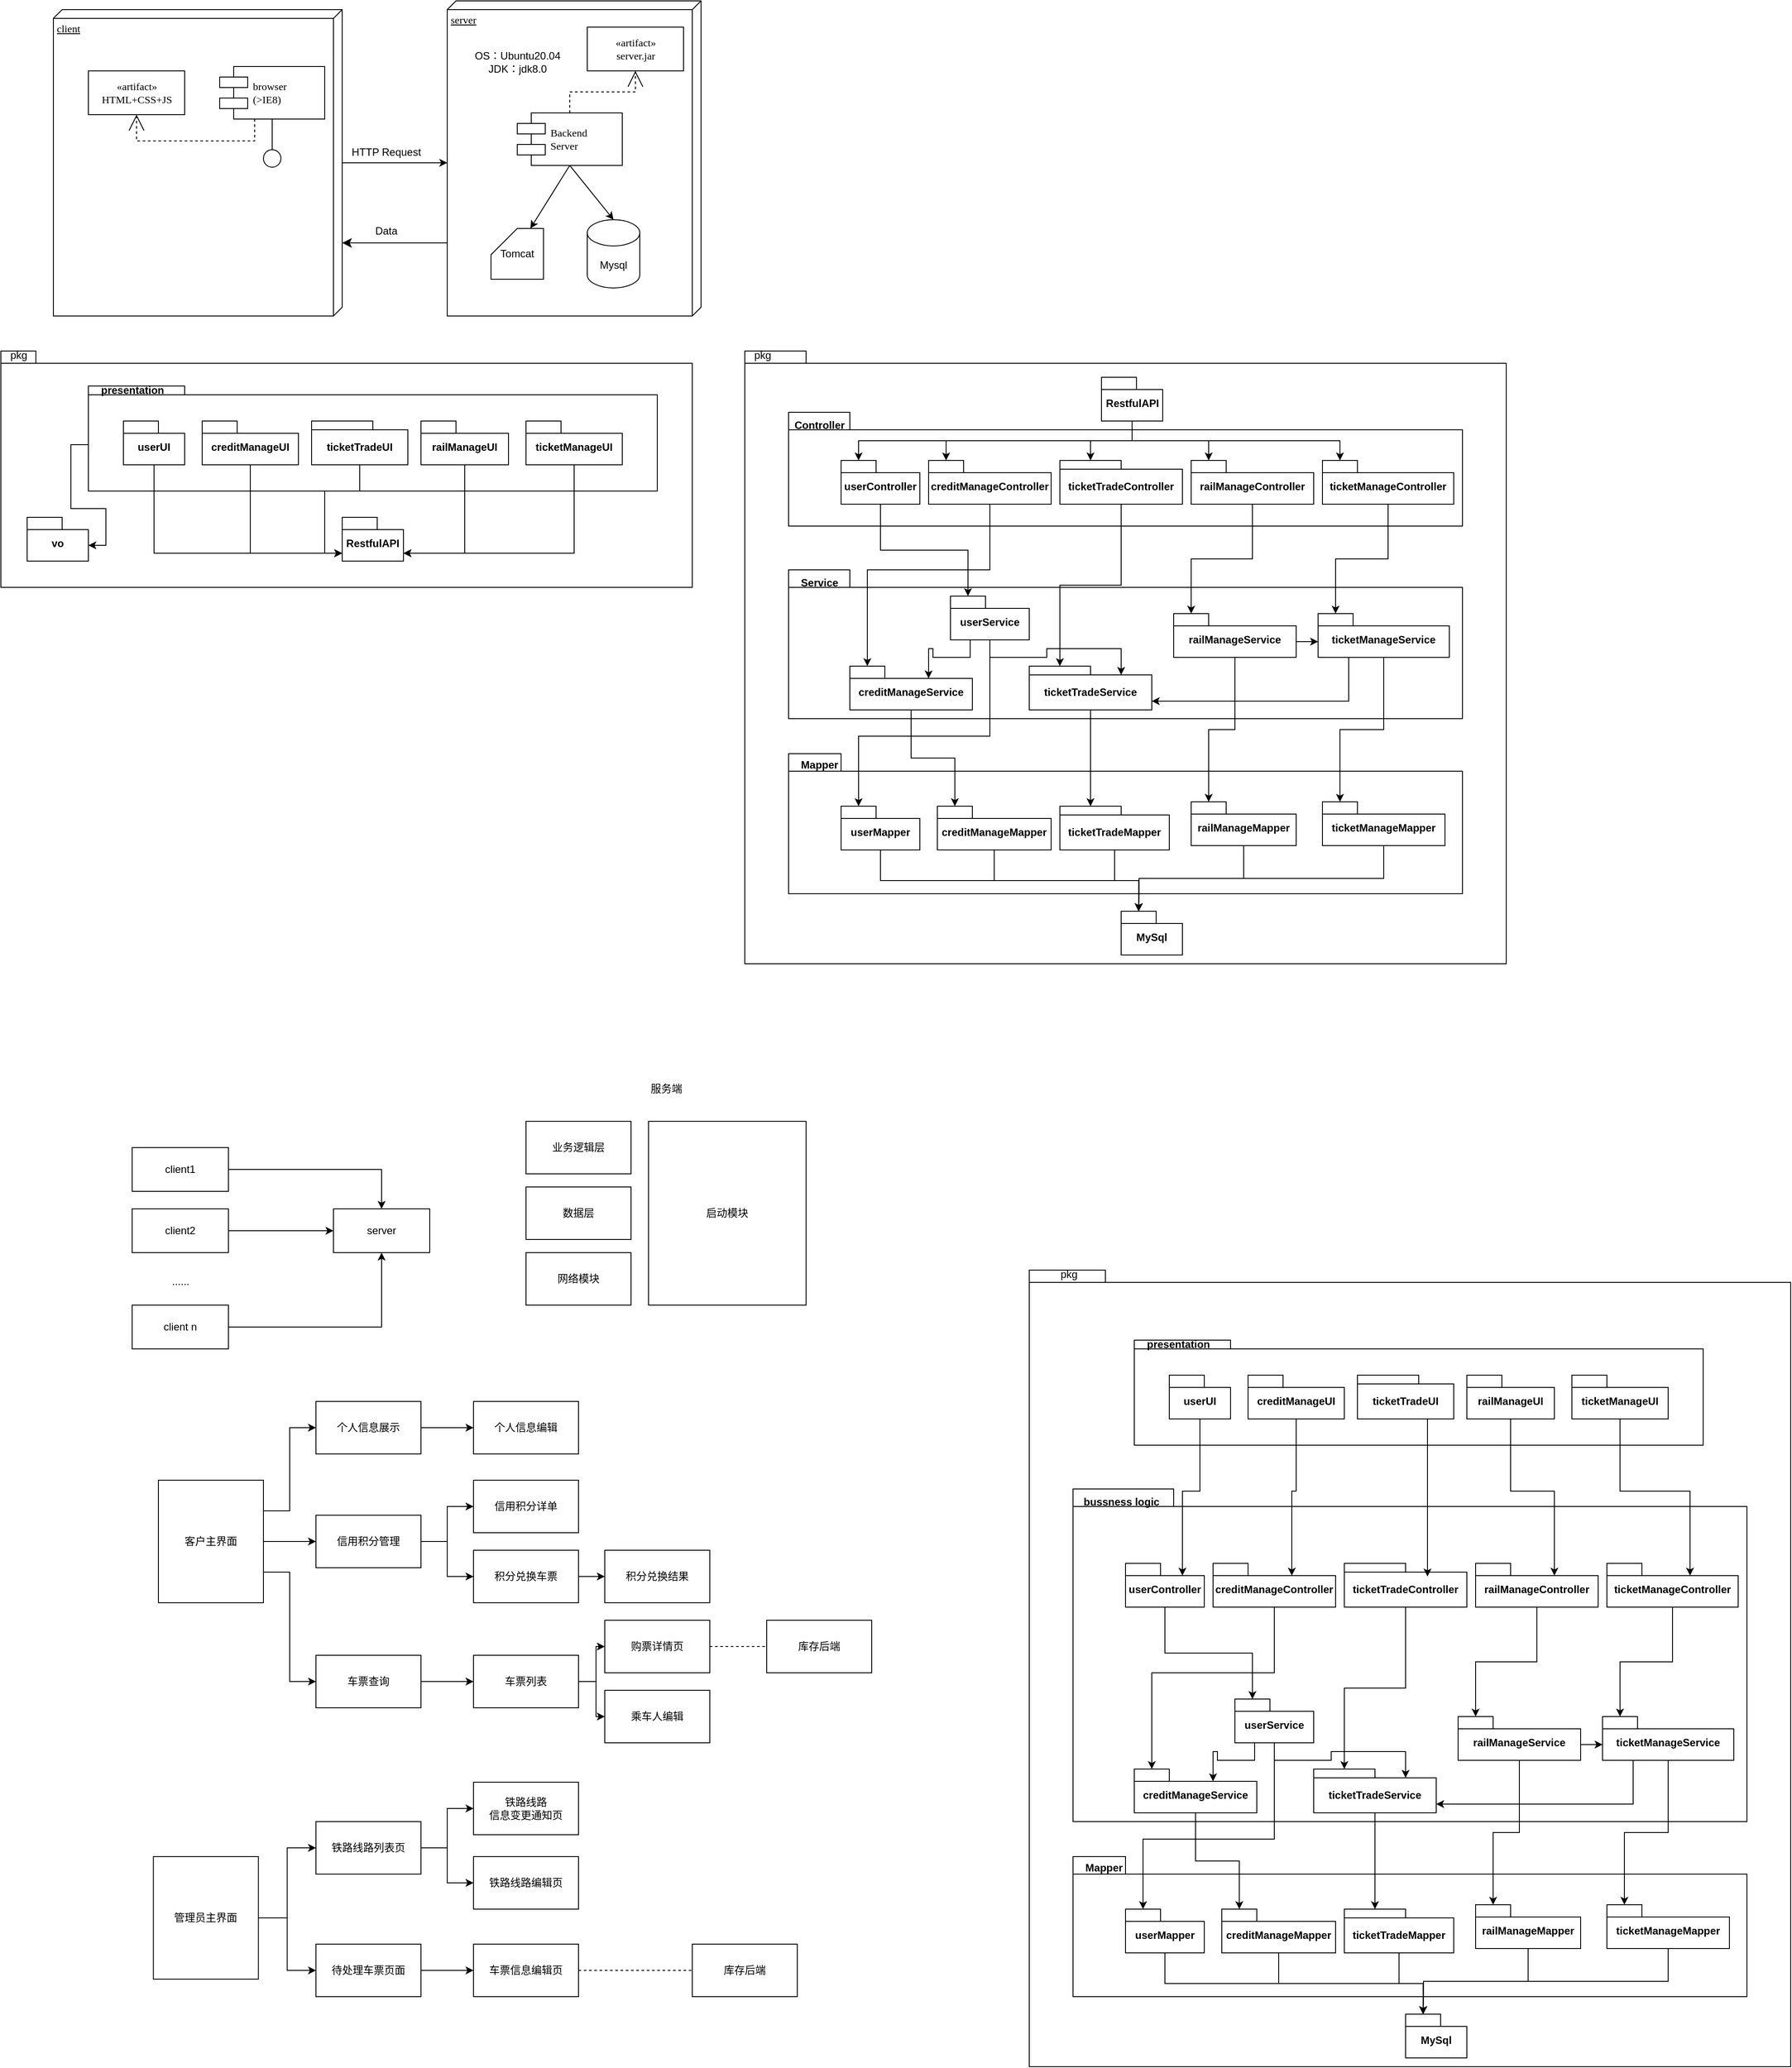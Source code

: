 <mxfile version="21.3.2" type="github">
  <diagram name="Page-1" id="5f0bae14-7c28-e335-631c-24af17079c00">
    <mxGraphModel dx="2027" dy="963" grid="1" gridSize="10" guides="1" tooltips="1" connect="1" arrows="1" fold="1" page="1" pageScale="1" pageWidth="1100" pageHeight="850" background="none" math="0" shadow="0">
      <root>
        <mxCell id="0" />
        <mxCell id="1" parent="0" />
        <mxCell id="GJdoWgc6pRjV2u49hakg-16" value="" style="shape=folder;fontStyle=1;spacingTop=10;tabWidth=40;tabHeight=14;tabPosition=left;html=1;whiteSpace=wrap;" parent="1" vertex="1">
          <mxGeometry x="910" y="460" width="870" height="700" as="geometry" />
        </mxCell>
        <mxCell id="GJdoWgc6pRjV2u49hakg-17" value="pkg" style="text;html=1;align=center;verticalAlign=middle;resizable=0;points=[];autosize=1;strokeColor=none;fillColor=none;" parent="1" vertex="1">
          <mxGeometry x="910" y="450" width="40" height="30" as="geometry" />
        </mxCell>
        <mxCell id="ADbLzRabFqIskUaag4cb-22" style="edgeStyle=orthogonalEdgeStyle;rounded=0;orthogonalLoop=1;jettySize=auto;html=1;entryX=0;entryY=0;entryDx=185;entryDy=290;entryPerimeter=0;" parent="1" source="39150e848f15840c-1" target="39150e848f15840c-2" edge="1">
          <mxGeometry relative="1" as="geometry" />
        </mxCell>
        <mxCell id="39150e848f15840c-1" value="client" style="verticalAlign=top;align=left;spacingTop=8;spacingLeft=2;spacingRight=12;shape=cube;size=10;direction=south;fontStyle=4;html=1;rounded=0;shadow=0;comic=0;labelBackgroundColor=none;strokeWidth=1;fontFamily=Verdana;fontSize=12" parent="1" vertex="1">
          <mxGeometry x="120" y="70" width="330" height="350" as="geometry" />
        </mxCell>
        <mxCell id="39150e848f15840c-2" value="server" style="verticalAlign=top;align=left;spacingTop=8;spacingLeft=2;spacingRight=12;shape=cube;size=10;direction=south;fontStyle=4;html=1;rounded=0;shadow=0;comic=0;labelBackgroundColor=none;strokeWidth=1;fontFamily=Verdana;fontSize=12" parent="1" vertex="1">
          <mxGeometry x="570" y="60" width="290" height="360" as="geometry" />
        </mxCell>
        <mxCell id="39150e848f15840c-4" value="«artifact»&lt;br&gt;HTML+CSS+JS" style="html=1;rounded=0;shadow=0;comic=0;labelBackgroundColor=none;strokeWidth=1;fontFamily=Verdana;fontSize=12;align=center;" parent="1" vertex="1">
          <mxGeometry x="160" y="140" width="110" height="50" as="geometry" />
        </mxCell>
        <mxCell id="39150e848f15840c-5" value="browser&lt;br&gt;(&amp;gt;IE8)" style="shape=component;align=left;spacingLeft=36;rounded=0;shadow=0;comic=0;labelBackgroundColor=none;strokeWidth=1;fontFamily=Verdana;fontSize=12;html=1;" parent="1" vertex="1">
          <mxGeometry x="310" y="135" width="120" height="60" as="geometry" />
        </mxCell>
        <mxCell id="39150e848f15840c-6" value="" style="ellipse;whiteSpace=wrap;html=1;rounded=0;shadow=0;comic=0;labelBackgroundColor=none;strokeWidth=1;fontFamily=Verdana;fontSize=12;align=center;" parent="1" vertex="1">
          <mxGeometry x="360" y="230" width="20" height="20" as="geometry" />
        </mxCell>
        <mxCell id="39150e848f15840c-7" value="Backend &lt;br&gt;Server" style="shape=component;align=left;spacingLeft=36;rounded=0;shadow=0;comic=0;labelBackgroundColor=none;strokeWidth=1;fontFamily=Verdana;fontSize=12;html=1;" parent="1" vertex="1">
          <mxGeometry x="650" y="188" width="120" height="60" as="geometry" />
        </mxCell>
        <mxCell id="39150e848f15840c-8" value="«artifact»&lt;br style=&quot;border-color: var(--border-color);&quot;&gt;server.jar" style="html=1;rounded=0;shadow=0;comic=0;labelBackgroundColor=none;strokeWidth=1;fontFamily=Verdana;fontSize=12;align=center;" parent="1" vertex="1">
          <mxGeometry x="730" y="90" width="110" height="50" as="geometry" />
        </mxCell>
        <mxCell id="39150e848f15840c-14" style="edgeStyle=elbowEdgeStyle;rounded=0;html=1;labelBackgroundColor=none;startArrow=none;startFill=0;startSize=8;endArrow=none;endFill=0;endSize=16;fontFamily=Verdana;fontSize=12;" parent="1" source="39150e848f15840c-6" target="39150e848f15840c-5" edge="1">
          <mxGeometry relative="1" as="geometry" />
        </mxCell>
        <mxCell id="39150e848f15840c-15" style="edgeStyle=orthogonalEdgeStyle;rounded=0;html=1;labelBackgroundColor=none;startArrow=none;startFill=0;startSize=8;endArrow=open;endFill=0;endSize=16;fontFamily=Verdana;fontSize=12;dashed=1;" parent="1" source="39150e848f15840c-5" target="39150e848f15840c-4" edge="1">
          <mxGeometry relative="1" as="geometry">
            <Array as="points">
              <mxPoint x="350" y="220" />
              <mxPoint x="215" y="220" />
            </Array>
          </mxGeometry>
        </mxCell>
        <mxCell id="39150e848f15840c-16" style="edgeStyle=orthogonalEdgeStyle;rounded=0;html=1;dashed=1;labelBackgroundColor=none;startArrow=none;startFill=0;startSize=8;endArrow=open;endFill=0;endSize=16;fontFamily=Verdana;fontSize=12;" parent="1" source="39150e848f15840c-7" target="39150e848f15840c-8" edge="1">
          <mxGeometry relative="1" as="geometry" />
        </mxCell>
        <mxCell id="ADbLzRabFqIskUaag4cb-1" value="" style="shape=folder;fontStyle=1;spacingTop=10;tabWidth=40;tabHeight=14;tabPosition=left;html=1;whiteSpace=wrap;" parent="1" vertex="1">
          <mxGeometry x="60" y="460" width="790" height="270" as="geometry" />
        </mxCell>
        <mxCell id="GJdoWgc6pRjV2u49hakg-14" style="edgeStyle=orthogonalEdgeStyle;rounded=0;orthogonalLoop=1;jettySize=auto;html=1;entryX=0;entryY=0;entryDx=70;entryDy=32;entryPerimeter=0;exitX=0;exitY=0;exitDx=0;exitDy=67;exitPerimeter=0;" parent="1" source="ADbLzRabFqIskUaag4cb-2" target="GJdoWgc6pRjV2u49hakg-7" edge="1">
          <mxGeometry relative="1" as="geometry" />
        </mxCell>
        <mxCell id="ADbLzRabFqIskUaag4cb-2" value="" style="shape=folder;fontStyle=1;spacingTop=10;tabWidth=110;tabHeight=10;tabPosition=left;html=1;whiteSpace=wrap;" parent="1" vertex="1">
          <mxGeometry x="160" y="500" width="650" height="120" as="geometry" />
        </mxCell>
        <mxCell id="ADbLzRabFqIskUaag4cb-3" value="" style="shape=folder;fontStyle=1;spacingTop=10;tabWidth=70;tabHeight=20;tabPosition=left;html=1;whiteSpace=wrap;" parent="1" vertex="1">
          <mxGeometry x="960" y="530" width="770" height="130" as="geometry" />
        </mxCell>
        <mxCell id="ADbLzRabFqIskUaag4cb-4" value="" style="shape=folder;fontStyle=1;spacingTop=10;tabWidth=70;tabHeight=20;tabPosition=left;html=1;whiteSpace=wrap;" parent="1" vertex="1">
          <mxGeometry x="960" y="710" width="770" height="170" as="geometry" />
        </mxCell>
        <mxCell id="ADbLzRabFqIskUaag4cb-5" value="" style="shape=folder;fontStyle=1;spacingTop=10;tabWidth=60;tabHeight=20;tabPosition=left;html=1;whiteSpace=wrap;" parent="1" vertex="1">
          <mxGeometry x="960" y="920" width="770" height="160" as="geometry" />
        </mxCell>
        <mxCell id="ADbLzRabFqIskUaag4cb-6" value="pkg" style="text;html=1;align=center;verticalAlign=middle;resizable=0;points=[];autosize=1;strokeColor=none;fillColor=none;" parent="1" vertex="1">
          <mxGeometry x="60" y="450" width="40" height="30" as="geometry" />
        </mxCell>
        <mxCell id="ADbLzRabFqIskUaag4cb-18" value="" style="edgeStyle=orthogonalEdgeStyle;rounded=0;orthogonalLoop=1;jettySize=auto;html=1;" parent="1" source="ADbLzRabFqIskUaag4cb-12" target="ADbLzRabFqIskUaag4cb-17" edge="1">
          <mxGeometry relative="1" as="geometry" />
        </mxCell>
        <mxCell id="ADbLzRabFqIskUaag4cb-12" value="client1" style="html=1;whiteSpace=wrap;" parent="1" vertex="1">
          <mxGeometry x="210" y="1370" width="110" height="50" as="geometry" />
        </mxCell>
        <mxCell id="ADbLzRabFqIskUaag4cb-19" style="edgeStyle=orthogonalEdgeStyle;rounded=0;orthogonalLoop=1;jettySize=auto;html=1;entryX=0;entryY=0.5;entryDx=0;entryDy=0;" parent="1" source="ADbLzRabFqIskUaag4cb-13" target="ADbLzRabFqIskUaag4cb-17" edge="1">
          <mxGeometry relative="1" as="geometry" />
        </mxCell>
        <mxCell id="ADbLzRabFqIskUaag4cb-13" value="client2" style="html=1;whiteSpace=wrap;" parent="1" vertex="1">
          <mxGeometry x="210" y="1440" width="110" height="50" as="geometry" />
        </mxCell>
        <mxCell id="ADbLzRabFqIskUaag4cb-20" style="edgeStyle=orthogonalEdgeStyle;rounded=0;orthogonalLoop=1;jettySize=auto;html=1;entryX=0.5;entryY=1;entryDx=0;entryDy=0;" parent="1" source="ADbLzRabFqIskUaag4cb-14" target="ADbLzRabFqIskUaag4cb-17" edge="1">
          <mxGeometry relative="1" as="geometry" />
        </mxCell>
        <mxCell id="ADbLzRabFqIskUaag4cb-14" value="client n" style="html=1;whiteSpace=wrap;" parent="1" vertex="1">
          <mxGeometry x="210" y="1550" width="110" height="50" as="geometry" />
        </mxCell>
        <mxCell id="ADbLzRabFqIskUaag4cb-16" value="......" style="text;html=1;align=center;verticalAlign=middle;resizable=0;points=[];autosize=1;strokeColor=none;fillColor=none;" parent="1" vertex="1">
          <mxGeometry x="245" y="1508" width="40" height="30" as="geometry" />
        </mxCell>
        <mxCell id="ADbLzRabFqIskUaag4cb-17" value="server" style="html=1;whiteSpace=wrap;" parent="1" vertex="1">
          <mxGeometry x="440" y="1440" width="110" height="50" as="geometry" />
        </mxCell>
        <mxCell id="ADbLzRabFqIskUaag4cb-21" value="" style="shape=image;verticalLabelPosition=bottom;labelBackgroundColor=default;verticalAlign=top;aspect=fixed;imageAspect=0;image=https://www.google.cn/chrome/static/images/chrome-logo-m100.svg;" parent="1" vertex="1">
          <mxGeometry x="354.25" y="224.25" width="31.5" height="31.5" as="geometry" />
        </mxCell>
        <mxCell id="ADbLzRabFqIskUaag4cb-23" value="HTTP Request" style="text;html=1;align=center;verticalAlign=middle;resizable=0;points=[];autosize=1;strokeColor=none;fillColor=none;" parent="1" vertex="1">
          <mxGeometry x="450" y="218" width="100" height="30" as="geometry" />
        </mxCell>
        <mxCell id="ADbLzRabFqIskUaag4cb-25" value="" style="edgeStyle=segmentEdgeStyle;endArrow=classic;html=1;curved=0;rounded=0;endSize=8;startSize=8;exitX=0.768;exitY=0.999;exitDx=0;exitDy=0;exitPerimeter=0;" parent="1" source="39150e848f15840c-2" target="39150e848f15840c-1" edge="1">
          <mxGeometry width="50" height="50" relative="1" as="geometry">
            <mxPoint x="490" y="360" as="sourcePoint" />
            <mxPoint x="540" y="310" as="targetPoint" />
          </mxGeometry>
        </mxCell>
        <mxCell id="ADbLzRabFqIskUaag4cb-26" value="Data" style="text;html=1;align=center;verticalAlign=middle;resizable=0;points=[];autosize=1;strokeColor=none;fillColor=none;" parent="1" vertex="1">
          <mxGeometry x="475" y="308" width="50" height="30" as="geometry" />
        </mxCell>
        <mxCell id="ADbLzRabFqIskUaag4cb-27" value="Mysql" style="shape=cylinder3;whiteSpace=wrap;html=1;boundedLbl=1;backgroundOutline=1;size=15;" parent="1" vertex="1">
          <mxGeometry x="730" y="310" width="60" height="78" as="geometry" />
        </mxCell>
        <mxCell id="ADbLzRabFqIskUaag4cb-28" value="Tomcat" style="shape=card;whiteSpace=wrap;html=1;" parent="1" vertex="1">
          <mxGeometry x="620" y="320" width="60" height="58" as="geometry" />
        </mxCell>
        <mxCell id="ADbLzRabFqIskUaag4cb-29" value="" style="endArrow=classic;html=1;rounded=0;exitX=0.5;exitY=1;exitDx=0;exitDy=0;entryX=0;entryY=0;entryDx=45;entryDy=0;entryPerimeter=0;" parent="1" source="39150e848f15840c-7" target="ADbLzRabFqIskUaag4cb-28" edge="1">
          <mxGeometry width="50" height="50" relative="1" as="geometry">
            <mxPoint x="600" y="320" as="sourcePoint" />
            <mxPoint x="650" y="270" as="targetPoint" />
          </mxGeometry>
        </mxCell>
        <mxCell id="ADbLzRabFqIskUaag4cb-30" value="" style="endArrow=classic;html=1;rounded=0;entryX=0.5;entryY=0;entryDx=0;entryDy=0;entryPerimeter=0;exitX=0.5;exitY=1;exitDx=0;exitDy=0;" parent="1" source="39150e848f15840c-7" target="ADbLzRabFqIskUaag4cb-27" edge="1">
          <mxGeometry width="50" height="50" relative="1" as="geometry">
            <mxPoint x="770" y="290" as="sourcePoint" />
            <mxPoint x="820" y="240" as="targetPoint" />
          </mxGeometry>
        </mxCell>
        <mxCell id="ADbLzRabFqIskUaag4cb-31" value="OS：Ubuntu20.04&lt;br&gt;JDK：jdk8.0" style="text;html=1;align=center;verticalAlign=middle;resizable=0;points=[];autosize=1;strokeColor=none;fillColor=none;" parent="1" vertex="1">
          <mxGeometry x="590" y="110" width="120" height="40" as="geometry" />
        </mxCell>
        <mxCell id="ADbLzRabFqIskUaag4cb-32" value="业务逻辑层" style="rounded=0;whiteSpace=wrap;html=1;" parent="1" vertex="1">
          <mxGeometry x="660" y="1340" width="120" height="60" as="geometry" />
        </mxCell>
        <mxCell id="ADbLzRabFqIskUaag4cb-33" value="网络模块" style="rounded=0;whiteSpace=wrap;html=1;" parent="1" vertex="1">
          <mxGeometry x="660" y="1490" width="120" height="60" as="geometry" />
        </mxCell>
        <mxCell id="ADbLzRabFqIskUaag4cb-34" value="启动模块" style="rounded=0;whiteSpace=wrap;html=1;" parent="1" vertex="1">
          <mxGeometry x="800" y="1340" width="180" height="210" as="geometry" />
        </mxCell>
        <mxCell id="ADbLzRabFqIskUaag4cb-35" value="服务端" style="text;html=1;align=center;verticalAlign=middle;resizable=0;points=[];autosize=1;strokeColor=none;fillColor=none;" parent="1" vertex="1">
          <mxGeometry x="790" y="1288" width="60" height="30" as="geometry" />
        </mxCell>
        <mxCell id="ADbLzRabFqIskUaag4cb-36" value="数据层" style="rounded=0;whiteSpace=wrap;html=1;" parent="1" vertex="1">
          <mxGeometry x="660" y="1415" width="120" height="60" as="geometry" />
        </mxCell>
        <mxCell id="ADbLzRabFqIskUaag4cb-55" style="edgeStyle=orthogonalEdgeStyle;rounded=0;orthogonalLoop=1;jettySize=auto;html=1;entryX=0;entryY=0.5;entryDx=0;entryDy=0;exitX=1;exitY=0.25;exitDx=0;exitDy=0;" parent="1" source="ADbLzRabFqIskUaag4cb-37" target="ADbLzRabFqIskUaag4cb-38" edge="1">
          <mxGeometry relative="1" as="geometry" />
        </mxCell>
        <mxCell id="ADbLzRabFqIskUaag4cb-59" style="edgeStyle=orthogonalEdgeStyle;rounded=0;orthogonalLoop=1;jettySize=auto;html=1;entryX=0;entryY=0.5;entryDx=0;entryDy=0;" parent="1" source="ADbLzRabFqIskUaag4cb-37" target="ADbLzRabFqIskUaag4cb-39" edge="1">
          <mxGeometry relative="1" as="geometry" />
        </mxCell>
        <mxCell id="ADbLzRabFqIskUaag4cb-63" style="edgeStyle=orthogonalEdgeStyle;rounded=0;orthogonalLoop=1;jettySize=auto;html=1;entryX=0;entryY=0.5;entryDx=0;entryDy=0;exitX=1;exitY=0.75;exitDx=0;exitDy=0;" parent="1" source="ADbLzRabFqIskUaag4cb-37" target="ADbLzRabFqIskUaag4cb-40" edge="1">
          <mxGeometry relative="1" as="geometry" />
        </mxCell>
        <mxCell id="ADbLzRabFqIskUaag4cb-37" value="客户主界面" style="rounded=0;whiteSpace=wrap;html=1;" parent="1" vertex="1">
          <mxGeometry x="240" y="1750" width="120" height="140" as="geometry" />
        </mxCell>
        <mxCell id="ADbLzRabFqIskUaag4cb-56" style="edgeStyle=orthogonalEdgeStyle;rounded=0;orthogonalLoop=1;jettySize=auto;html=1;entryX=0;entryY=0.5;entryDx=0;entryDy=0;" parent="1" source="ADbLzRabFqIskUaag4cb-38" target="ADbLzRabFqIskUaag4cb-41" edge="1">
          <mxGeometry relative="1" as="geometry" />
        </mxCell>
        <mxCell id="ADbLzRabFqIskUaag4cb-38" value="个人信息展示" style="rounded=0;whiteSpace=wrap;html=1;" parent="1" vertex="1">
          <mxGeometry x="420" y="1660" width="120" height="60" as="geometry" />
        </mxCell>
        <mxCell id="ADbLzRabFqIskUaag4cb-60" style="edgeStyle=orthogonalEdgeStyle;rounded=0;orthogonalLoop=1;jettySize=auto;html=1;entryX=0;entryY=0.5;entryDx=0;entryDy=0;" parent="1" source="ADbLzRabFqIskUaag4cb-39" target="ADbLzRabFqIskUaag4cb-42" edge="1">
          <mxGeometry relative="1" as="geometry" />
        </mxCell>
        <mxCell id="ADbLzRabFqIskUaag4cb-61" style="edgeStyle=orthogonalEdgeStyle;rounded=0;orthogonalLoop=1;jettySize=auto;html=1;" parent="1" source="ADbLzRabFqIskUaag4cb-39" target="ADbLzRabFqIskUaag4cb-43" edge="1">
          <mxGeometry relative="1" as="geometry" />
        </mxCell>
        <mxCell id="ADbLzRabFqIskUaag4cb-39" value="信用积分管理" style="rounded=0;whiteSpace=wrap;html=1;" parent="1" vertex="1">
          <mxGeometry x="420" y="1790" width="120" height="60" as="geometry" />
        </mxCell>
        <mxCell id="ADbLzRabFqIskUaag4cb-64" style="edgeStyle=orthogonalEdgeStyle;rounded=0;orthogonalLoop=1;jettySize=auto;html=1;entryX=0;entryY=0.5;entryDx=0;entryDy=0;" parent="1" source="ADbLzRabFqIskUaag4cb-40" target="ADbLzRabFqIskUaag4cb-45" edge="1">
          <mxGeometry relative="1" as="geometry" />
        </mxCell>
        <mxCell id="ADbLzRabFqIskUaag4cb-40" value="车票查询" style="rounded=0;whiteSpace=wrap;html=1;" parent="1" vertex="1">
          <mxGeometry x="420" y="1950" width="120" height="60" as="geometry" />
        </mxCell>
        <mxCell id="ADbLzRabFqIskUaag4cb-41" value="个人信息编辑" style="rounded=0;whiteSpace=wrap;html=1;" parent="1" vertex="1">
          <mxGeometry x="600" y="1660" width="120" height="60" as="geometry" />
        </mxCell>
        <mxCell id="ADbLzRabFqIskUaag4cb-42" value="信用积分详单" style="rounded=0;whiteSpace=wrap;html=1;" parent="1" vertex="1">
          <mxGeometry x="600" y="1750" width="120" height="60" as="geometry" />
        </mxCell>
        <mxCell id="ADbLzRabFqIskUaag4cb-62" style="edgeStyle=orthogonalEdgeStyle;rounded=0;orthogonalLoop=1;jettySize=auto;html=1;" parent="1" source="ADbLzRabFqIskUaag4cb-43" target="ADbLzRabFqIskUaag4cb-44" edge="1">
          <mxGeometry relative="1" as="geometry" />
        </mxCell>
        <mxCell id="ADbLzRabFqIskUaag4cb-43" value="积分兑换车票" style="rounded=0;whiteSpace=wrap;html=1;" parent="1" vertex="1">
          <mxGeometry x="600" y="1830" width="120" height="60" as="geometry" />
        </mxCell>
        <mxCell id="ADbLzRabFqIskUaag4cb-44" value="积分兑换结果" style="rounded=0;whiteSpace=wrap;html=1;" parent="1" vertex="1">
          <mxGeometry x="750" y="1830" width="120" height="60" as="geometry" />
        </mxCell>
        <mxCell id="ADbLzRabFqIskUaag4cb-65" style="edgeStyle=orthogonalEdgeStyle;rounded=0;orthogonalLoop=1;jettySize=auto;html=1;" parent="1" source="ADbLzRabFqIskUaag4cb-45" target="ADbLzRabFqIskUaag4cb-46" edge="1">
          <mxGeometry relative="1" as="geometry" />
        </mxCell>
        <mxCell id="ADbLzRabFqIskUaag4cb-66" style="edgeStyle=orthogonalEdgeStyle;rounded=0;orthogonalLoop=1;jettySize=auto;html=1;" parent="1" source="ADbLzRabFqIskUaag4cb-45" target="ADbLzRabFqIskUaag4cb-47" edge="1">
          <mxGeometry relative="1" as="geometry" />
        </mxCell>
        <mxCell id="ADbLzRabFqIskUaag4cb-45" value="车票列表" style="rounded=0;whiteSpace=wrap;html=1;" parent="1" vertex="1">
          <mxGeometry x="600" y="1950" width="120" height="60" as="geometry" />
        </mxCell>
        <mxCell id="ADbLzRabFqIskUaag4cb-46" value="购票详情页" style="rounded=0;whiteSpace=wrap;html=1;" parent="1" vertex="1">
          <mxGeometry x="750" y="1910" width="120" height="60" as="geometry" />
        </mxCell>
        <mxCell id="ADbLzRabFqIskUaag4cb-47" value="乘车人编辑" style="rounded=0;whiteSpace=wrap;html=1;" parent="1" vertex="1">
          <mxGeometry x="750" y="1990" width="120" height="60" as="geometry" />
        </mxCell>
        <mxCell id="ADbLzRabFqIskUaag4cb-67" style="edgeStyle=orthogonalEdgeStyle;rounded=0;orthogonalLoop=1;jettySize=auto;html=1;entryX=0;entryY=0.5;entryDx=0;entryDy=0;" parent="1" source="ADbLzRabFqIskUaag4cb-49" target="ADbLzRabFqIskUaag4cb-50" edge="1">
          <mxGeometry relative="1" as="geometry" />
        </mxCell>
        <mxCell id="ADbLzRabFqIskUaag4cb-68" style="edgeStyle=orthogonalEdgeStyle;rounded=0;orthogonalLoop=1;jettySize=auto;html=1;" parent="1" source="ADbLzRabFqIskUaag4cb-49" target="ADbLzRabFqIskUaag4cb-53" edge="1">
          <mxGeometry relative="1" as="geometry" />
        </mxCell>
        <mxCell id="ADbLzRabFqIskUaag4cb-49" value="管理员主界面" style="rounded=0;whiteSpace=wrap;html=1;" parent="1" vertex="1">
          <mxGeometry x="234.25" y="2180" width="120" height="140" as="geometry" />
        </mxCell>
        <mxCell id="ADbLzRabFqIskUaag4cb-69" style="edgeStyle=orthogonalEdgeStyle;rounded=0;orthogonalLoop=1;jettySize=auto;html=1;entryX=0;entryY=0.5;entryDx=0;entryDy=0;" parent="1" source="ADbLzRabFqIskUaag4cb-50" target="ADbLzRabFqIskUaag4cb-51" edge="1">
          <mxGeometry relative="1" as="geometry" />
        </mxCell>
        <mxCell id="ADbLzRabFqIskUaag4cb-70" style="edgeStyle=orthogonalEdgeStyle;rounded=0;orthogonalLoop=1;jettySize=auto;html=1;" parent="1" source="ADbLzRabFqIskUaag4cb-50" target="ADbLzRabFqIskUaag4cb-52" edge="1">
          <mxGeometry relative="1" as="geometry" />
        </mxCell>
        <mxCell id="ADbLzRabFqIskUaag4cb-50" value="铁路线路列表页" style="rounded=0;whiteSpace=wrap;html=1;" parent="1" vertex="1">
          <mxGeometry x="420" y="2140" width="120" height="60" as="geometry" />
        </mxCell>
        <mxCell id="ADbLzRabFqIskUaag4cb-51" value="铁路线路&lt;br&gt;信息变更通知页" style="rounded=0;whiteSpace=wrap;html=1;" parent="1" vertex="1">
          <mxGeometry x="600" y="2095" width="120" height="60" as="geometry" />
        </mxCell>
        <mxCell id="ADbLzRabFqIskUaag4cb-52" value="铁路线路编辑页" style="rounded=0;whiteSpace=wrap;html=1;" parent="1" vertex="1">
          <mxGeometry x="600" y="2180" width="120" height="60" as="geometry" />
        </mxCell>
        <mxCell id="ADbLzRabFqIskUaag4cb-71" style="edgeStyle=orthogonalEdgeStyle;rounded=0;orthogonalLoop=1;jettySize=auto;html=1;" parent="1" source="ADbLzRabFqIskUaag4cb-53" target="ADbLzRabFqIskUaag4cb-54" edge="1">
          <mxGeometry relative="1" as="geometry" />
        </mxCell>
        <mxCell id="ADbLzRabFqIskUaag4cb-53" value="待处理车票页面" style="rounded=0;whiteSpace=wrap;html=1;" parent="1" vertex="1">
          <mxGeometry x="420" y="2280" width="120" height="60" as="geometry" />
        </mxCell>
        <mxCell id="ADbLzRabFqIskUaag4cb-54" value="车票信息编辑页" style="rounded=0;whiteSpace=wrap;html=1;" parent="1" vertex="1">
          <mxGeometry x="600" y="2280" width="120" height="60" as="geometry" />
        </mxCell>
        <mxCell id="GJdoWgc6pRjV2u49hakg-9" style="edgeStyle=orthogonalEdgeStyle;rounded=0;orthogonalLoop=1;jettySize=auto;html=1;entryX=0;entryY=0;entryDx=0;entryDy=41;entryPerimeter=0;exitX=0.5;exitY=1;exitDx=0;exitDy=0;exitPerimeter=0;" parent="1" source="GJdoWgc6pRjV2u49hakg-1" target="GJdoWgc6pRjV2u49hakg-8" edge="1">
          <mxGeometry relative="1" as="geometry" />
        </mxCell>
        <mxCell id="GJdoWgc6pRjV2u49hakg-1" value="userUI" style="shape=folder;fontStyle=1;spacingTop=10;tabWidth=40;tabHeight=14;tabPosition=left;html=1;whiteSpace=wrap;" parent="1" vertex="1">
          <mxGeometry x="200" y="540" width="70" height="50" as="geometry" />
        </mxCell>
        <mxCell id="GJdoWgc6pRjV2u49hakg-10" style="edgeStyle=orthogonalEdgeStyle;rounded=0;orthogonalLoop=1;jettySize=auto;html=1;entryX=0;entryY=0;entryDx=0;entryDy=41;entryPerimeter=0;exitX=0.5;exitY=1;exitDx=0;exitDy=0;exitPerimeter=0;" parent="1" source="GJdoWgc6pRjV2u49hakg-2" target="GJdoWgc6pRjV2u49hakg-8" edge="1">
          <mxGeometry relative="1" as="geometry" />
        </mxCell>
        <mxCell id="GJdoWgc6pRjV2u49hakg-2" value="creditManageUI" style="shape=folder;fontStyle=1;spacingTop=10;tabWidth=40;tabHeight=14;tabPosition=left;html=1;whiteSpace=wrap;" parent="1" vertex="1">
          <mxGeometry x="290" y="540" width="110" height="50" as="geometry" />
        </mxCell>
        <mxCell id="GJdoWgc6pRjV2u49hakg-11" style="edgeStyle=orthogonalEdgeStyle;rounded=0;orthogonalLoop=1;jettySize=auto;html=1;entryX=0;entryY=0;entryDx=0;entryDy=41;entryPerimeter=0;" parent="1" source="GJdoWgc6pRjV2u49hakg-3" target="GJdoWgc6pRjV2u49hakg-8" edge="1">
          <mxGeometry relative="1" as="geometry" />
        </mxCell>
        <mxCell id="GJdoWgc6pRjV2u49hakg-3" value="ticketTradeUI" style="shape=folder;fontStyle=1;spacingTop=10;tabWidth=70;tabHeight=10;tabPosition=left;html=1;whiteSpace=wrap;" parent="1" vertex="1">
          <mxGeometry x="415" y="540" width="110" height="50" as="geometry" />
        </mxCell>
        <mxCell id="GJdoWgc6pRjV2u49hakg-12" style="edgeStyle=orthogonalEdgeStyle;rounded=0;orthogonalLoop=1;jettySize=auto;html=1;entryX=0;entryY=0;entryDx=70;entryDy=41;entryPerimeter=0;exitX=0.5;exitY=1;exitDx=0;exitDy=0;exitPerimeter=0;" parent="1" source="GJdoWgc6pRjV2u49hakg-5" target="GJdoWgc6pRjV2u49hakg-8" edge="1">
          <mxGeometry relative="1" as="geometry" />
        </mxCell>
        <mxCell id="GJdoWgc6pRjV2u49hakg-5" value="railManageUI" style="shape=folder;fontStyle=1;spacingTop=10;tabWidth=40;tabHeight=14;tabPosition=left;html=1;whiteSpace=wrap;" parent="1" vertex="1">
          <mxGeometry x="540" y="540" width="100" height="50" as="geometry" />
        </mxCell>
        <mxCell id="GJdoWgc6pRjV2u49hakg-13" style="edgeStyle=orthogonalEdgeStyle;rounded=0;orthogonalLoop=1;jettySize=auto;html=1;entryX=0;entryY=0;entryDx=70;entryDy=41;entryPerimeter=0;exitX=0.5;exitY=1;exitDx=0;exitDy=0;exitPerimeter=0;" parent="1" source="GJdoWgc6pRjV2u49hakg-6" target="GJdoWgc6pRjV2u49hakg-8" edge="1">
          <mxGeometry relative="1" as="geometry" />
        </mxCell>
        <mxCell id="GJdoWgc6pRjV2u49hakg-6" value="ticketManageUI" style="shape=folder;fontStyle=1;spacingTop=10;tabWidth=40;tabHeight=14;tabPosition=left;html=1;whiteSpace=wrap;" parent="1" vertex="1">
          <mxGeometry x="660" y="540" width="110" height="50" as="geometry" />
        </mxCell>
        <mxCell id="GJdoWgc6pRjV2u49hakg-7" value="vo" style="shape=folder;fontStyle=1;spacingTop=10;tabWidth=40;tabHeight=14;tabPosition=left;html=1;whiteSpace=wrap;" parent="1" vertex="1">
          <mxGeometry x="90" y="650" width="70" height="50" as="geometry" />
        </mxCell>
        <mxCell id="GJdoWgc6pRjV2u49hakg-8" value="RestfulAPI" style="shape=folder;fontStyle=1;spacingTop=10;tabWidth=40;tabHeight=14;tabPosition=left;html=1;whiteSpace=wrap;" parent="1" vertex="1">
          <mxGeometry x="450" y="650" width="70" height="50" as="geometry" />
        </mxCell>
        <mxCell id="GJdoWgc6pRjV2u49hakg-15" value="&lt;b&gt;presentation&lt;/b&gt;" style="text;html=1;align=center;verticalAlign=middle;resizable=0;points=[];autosize=1;strokeColor=none;fillColor=none;" parent="1" vertex="1">
          <mxGeometry x="160" y="490" width="100" height="30" as="geometry" />
        </mxCell>
        <mxCell id="GJdoWgc6pRjV2u49hakg-49" style="edgeStyle=orthogonalEdgeStyle;rounded=0;orthogonalLoop=1;jettySize=auto;html=1;exitX=0.5;exitY=1;exitDx=0;exitDy=0;exitPerimeter=0;entryX=0;entryY=0;entryDx=20;entryDy=0;entryPerimeter=0;" parent="1" source="GJdoWgc6pRjV2u49hakg-18" target="GJdoWgc6pRjV2u49hakg-25" edge="1">
          <mxGeometry relative="1" as="geometry" />
        </mxCell>
        <mxCell id="GJdoWgc6pRjV2u49hakg-50" style="edgeStyle=orthogonalEdgeStyle;rounded=0;orthogonalLoop=1;jettySize=auto;html=1;exitX=0.5;exitY=1;exitDx=0;exitDy=0;exitPerimeter=0;entryX=0;entryY=0;entryDx=20;entryDy=0;entryPerimeter=0;" parent="1" source="GJdoWgc6pRjV2u49hakg-18" target="GJdoWgc6pRjV2u49hakg-26" edge="1">
          <mxGeometry relative="1" as="geometry" />
        </mxCell>
        <mxCell id="GJdoWgc6pRjV2u49hakg-51" style="edgeStyle=orthogonalEdgeStyle;rounded=0;orthogonalLoop=1;jettySize=auto;html=1;exitX=0.5;exitY=1;exitDx=0;exitDy=0;exitPerimeter=0;entryX=0;entryY=0;entryDx=35;entryDy=0;entryPerimeter=0;" parent="1" source="GJdoWgc6pRjV2u49hakg-18" target="GJdoWgc6pRjV2u49hakg-27" edge="1">
          <mxGeometry relative="1" as="geometry" />
        </mxCell>
        <mxCell id="GJdoWgc6pRjV2u49hakg-52" style="edgeStyle=orthogonalEdgeStyle;rounded=0;orthogonalLoop=1;jettySize=auto;html=1;exitX=0.5;exitY=1;exitDx=0;exitDy=0;exitPerimeter=0;entryX=0;entryY=0;entryDx=20;entryDy=0;entryPerimeter=0;" parent="1" source="GJdoWgc6pRjV2u49hakg-18" target="GJdoWgc6pRjV2u49hakg-28" edge="1">
          <mxGeometry relative="1" as="geometry" />
        </mxCell>
        <mxCell id="GJdoWgc6pRjV2u49hakg-53" style="edgeStyle=orthogonalEdgeStyle;rounded=0;orthogonalLoop=1;jettySize=auto;html=1;exitX=0.5;exitY=1;exitDx=0;exitDy=0;exitPerimeter=0;entryX=0;entryY=0;entryDx=20;entryDy=0;entryPerimeter=0;" parent="1" source="GJdoWgc6pRjV2u49hakg-18" target="GJdoWgc6pRjV2u49hakg-29" edge="1">
          <mxGeometry relative="1" as="geometry" />
        </mxCell>
        <mxCell id="GJdoWgc6pRjV2u49hakg-18" value="RestfulAPI" style="shape=folder;fontStyle=1;spacingTop=10;tabWidth=40;tabHeight=14;tabPosition=left;html=1;whiteSpace=wrap;" parent="1" vertex="1">
          <mxGeometry x="1317.5" y="490" width="70" height="50" as="geometry" />
        </mxCell>
        <mxCell id="GJdoWgc6pRjV2u49hakg-19" value="MySql" style="shape=folder;fontStyle=1;spacingTop=10;tabWidth=40;tabHeight=14;tabPosition=left;html=1;whiteSpace=wrap;" parent="1" vertex="1">
          <mxGeometry x="1340" y="1100" width="70" height="50" as="geometry" />
        </mxCell>
        <mxCell id="GJdoWgc6pRjV2u49hakg-62" style="edgeStyle=orthogonalEdgeStyle;rounded=0;orthogonalLoop=1;jettySize=auto;html=1;exitX=0.5;exitY=1;exitDx=0;exitDy=0;exitPerimeter=0;entryX=0;entryY=0;entryDx=20;entryDy=0;entryPerimeter=0;" parent="1" source="GJdoWgc6pRjV2u49hakg-20" target="GJdoWgc6pRjV2u49hakg-19" edge="1">
          <mxGeometry relative="1" as="geometry" />
        </mxCell>
        <mxCell id="GJdoWgc6pRjV2u49hakg-20" value="userMapper" style="shape=folder;fontStyle=1;spacingTop=10;tabWidth=40;tabHeight=14;tabPosition=left;html=1;whiteSpace=wrap;" parent="1" vertex="1">
          <mxGeometry x="1020" y="980" width="90" height="50" as="geometry" />
        </mxCell>
        <mxCell id="GJdoWgc6pRjV2u49hakg-63" style="edgeStyle=orthogonalEdgeStyle;rounded=0;orthogonalLoop=1;jettySize=auto;html=1;exitX=0.5;exitY=1;exitDx=0;exitDy=0;exitPerimeter=0;entryX=0;entryY=0;entryDx=20;entryDy=0;entryPerimeter=0;" parent="1" source="GJdoWgc6pRjV2u49hakg-21" target="GJdoWgc6pRjV2u49hakg-19" edge="1">
          <mxGeometry relative="1" as="geometry" />
        </mxCell>
        <mxCell id="GJdoWgc6pRjV2u49hakg-21" value="creditManageMapper" style="shape=folder;fontStyle=1;spacingTop=10;tabWidth=40;tabHeight=14;tabPosition=left;html=1;whiteSpace=wrap;" parent="1" vertex="1">
          <mxGeometry x="1130" y="980" width="130" height="50" as="geometry" />
        </mxCell>
        <mxCell id="GJdoWgc6pRjV2u49hakg-64" style="edgeStyle=orthogonalEdgeStyle;rounded=0;orthogonalLoop=1;jettySize=auto;html=1;exitX=0.5;exitY=1;exitDx=0;exitDy=0;exitPerimeter=0;" parent="1" source="GJdoWgc6pRjV2u49hakg-22" edge="1">
          <mxGeometry relative="1" as="geometry">
            <mxPoint x="1360" y="1100" as="targetPoint" />
          </mxGeometry>
        </mxCell>
        <mxCell id="GJdoWgc6pRjV2u49hakg-22" value="ticketTradeMapper" style="shape=folder;fontStyle=1;spacingTop=10;tabWidth=70;tabHeight=10;tabPosition=left;html=1;whiteSpace=wrap;" parent="1" vertex="1">
          <mxGeometry x="1270" y="980" width="125" height="50" as="geometry" />
        </mxCell>
        <mxCell id="GJdoWgc6pRjV2u49hakg-65" style="edgeStyle=orthogonalEdgeStyle;rounded=0;orthogonalLoop=1;jettySize=auto;html=1;exitX=0.5;exitY=1;exitDx=0;exitDy=0;exitPerimeter=0;" parent="1" source="GJdoWgc6pRjV2u49hakg-23" edge="1">
          <mxGeometry relative="1" as="geometry">
            <mxPoint x="1360" y="1100" as="targetPoint" />
          </mxGeometry>
        </mxCell>
        <mxCell id="GJdoWgc6pRjV2u49hakg-23" value="railManageMapper" style="shape=folder;fontStyle=1;spacingTop=10;tabWidth=40;tabHeight=14;tabPosition=left;html=1;whiteSpace=wrap;" parent="1" vertex="1">
          <mxGeometry x="1420" y="975" width="120" height="50" as="geometry" />
        </mxCell>
        <mxCell id="GJdoWgc6pRjV2u49hakg-66" style="edgeStyle=orthogonalEdgeStyle;rounded=0;orthogonalLoop=1;jettySize=auto;html=1;exitX=0.5;exitY=1;exitDx=0;exitDy=0;exitPerimeter=0;" parent="1" source="GJdoWgc6pRjV2u49hakg-24" edge="1">
          <mxGeometry relative="1" as="geometry">
            <mxPoint x="1360" y="1100" as="targetPoint" />
          </mxGeometry>
        </mxCell>
        <mxCell id="GJdoWgc6pRjV2u49hakg-24" value="ticketManageMapper" style="shape=folder;fontStyle=1;spacingTop=10;tabWidth=40;tabHeight=14;tabPosition=left;html=1;whiteSpace=wrap;" parent="1" vertex="1">
          <mxGeometry x="1570" y="975" width="140" height="50" as="geometry" />
        </mxCell>
        <mxCell id="GJdoWgc6pRjV2u49hakg-44" style="edgeStyle=orthogonalEdgeStyle;rounded=0;orthogonalLoop=1;jettySize=auto;html=1;exitX=0.5;exitY=1;exitDx=0;exitDy=0;exitPerimeter=0;entryX=0;entryY=0;entryDx=20;entryDy=0;entryPerimeter=0;" parent="1" source="GJdoWgc6pRjV2u49hakg-25" target="GJdoWgc6pRjV2u49hakg-30" edge="1">
          <mxGeometry relative="1" as="geometry" />
        </mxCell>
        <mxCell id="GJdoWgc6pRjV2u49hakg-25" value="userController" style="shape=folder;fontStyle=1;spacingTop=10;tabWidth=40;tabHeight=14;tabPosition=left;html=1;whiteSpace=wrap;" parent="1" vertex="1">
          <mxGeometry x="1020" y="585" width="90" height="50" as="geometry" />
        </mxCell>
        <mxCell id="GJdoWgc6pRjV2u49hakg-45" style="edgeStyle=orthogonalEdgeStyle;rounded=0;orthogonalLoop=1;jettySize=auto;html=1;exitX=0.5;exitY=1;exitDx=0;exitDy=0;exitPerimeter=0;entryX=0;entryY=0;entryDx=20;entryDy=0;entryPerimeter=0;" parent="1" source="GJdoWgc6pRjV2u49hakg-26" target="GJdoWgc6pRjV2u49hakg-31" edge="1">
          <mxGeometry relative="1" as="geometry">
            <Array as="points">
              <mxPoint x="1190" y="710" />
              <mxPoint x="1050" y="710" />
            </Array>
          </mxGeometry>
        </mxCell>
        <mxCell id="GJdoWgc6pRjV2u49hakg-26" value="creditManageController" style="shape=folder;fontStyle=1;spacingTop=10;tabWidth=40;tabHeight=14;tabPosition=left;html=1;whiteSpace=wrap;" parent="1" vertex="1">
          <mxGeometry x="1120" y="585" width="140" height="50" as="geometry" />
        </mxCell>
        <mxCell id="GJdoWgc6pRjV2u49hakg-46" style="edgeStyle=orthogonalEdgeStyle;rounded=0;orthogonalLoop=1;jettySize=auto;html=1;entryX=0;entryY=0;entryDx=35;entryDy=0;entryPerimeter=0;" parent="1" source="GJdoWgc6pRjV2u49hakg-27" target="GJdoWgc6pRjV2u49hakg-32" edge="1">
          <mxGeometry relative="1" as="geometry" />
        </mxCell>
        <mxCell id="GJdoWgc6pRjV2u49hakg-27" value="ticketTradeController" style="shape=folder;fontStyle=1;spacingTop=10;tabWidth=70;tabHeight=10;tabPosition=left;html=1;whiteSpace=wrap;" parent="1" vertex="1">
          <mxGeometry x="1270" y="585" width="140" height="50" as="geometry" />
        </mxCell>
        <mxCell id="GJdoWgc6pRjV2u49hakg-47" style="edgeStyle=orthogonalEdgeStyle;rounded=0;orthogonalLoop=1;jettySize=auto;html=1;entryX=0;entryY=0;entryDx=20;entryDy=0;entryPerimeter=0;" parent="1" source="GJdoWgc6pRjV2u49hakg-28" target="GJdoWgc6pRjV2u49hakg-33" edge="1">
          <mxGeometry relative="1" as="geometry" />
        </mxCell>
        <mxCell id="GJdoWgc6pRjV2u49hakg-28" value="railManageController" style="shape=folder;fontStyle=1;spacingTop=10;tabWidth=40;tabHeight=14;tabPosition=left;html=1;whiteSpace=wrap;" parent="1" vertex="1">
          <mxGeometry x="1420" y="585" width="140" height="50" as="geometry" />
        </mxCell>
        <mxCell id="GJdoWgc6pRjV2u49hakg-48" style="edgeStyle=orthogonalEdgeStyle;rounded=0;orthogonalLoop=1;jettySize=auto;html=1;entryX=0;entryY=0;entryDx=20;entryDy=0;entryPerimeter=0;" parent="1" source="GJdoWgc6pRjV2u49hakg-29" target="GJdoWgc6pRjV2u49hakg-34" edge="1">
          <mxGeometry relative="1" as="geometry" />
        </mxCell>
        <mxCell id="GJdoWgc6pRjV2u49hakg-29" value="ticketManageController" style="shape=folder;fontStyle=1;spacingTop=10;tabWidth=40;tabHeight=14;tabPosition=left;html=1;whiteSpace=wrap;" parent="1" vertex="1">
          <mxGeometry x="1570" y="585" width="150" height="50" as="geometry" />
        </mxCell>
        <mxCell id="GJdoWgc6pRjV2u49hakg-39" style="edgeStyle=orthogonalEdgeStyle;rounded=0;orthogonalLoop=1;jettySize=auto;html=1;exitX=0.5;exitY=1;exitDx=0;exitDy=0;exitPerimeter=0;entryX=0;entryY=0;entryDx=105;entryDy=10;entryPerimeter=0;" parent="1" source="GJdoWgc6pRjV2u49hakg-30" target="GJdoWgc6pRjV2u49hakg-32" edge="1">
          <mxGeometry relative="1" as="geometry" />
        </mxCell>
        <mxCell id="GJdoWgc6pRjV2u49hakg-43" style="edgeStyle=orthogonalEdgeStyle;rounded=0;orthogonalLoop=1;jettySize=auto;html=1;exitX=0.25;exitY=1;exitDx=0;exitDy=0;exitPerimeter=0;entryX=0;entryY=0;entryDx=90;entryDy=14;entryPerimeter=0;" parent="1" source="GJdoWgc6pRjV2u49hakg-30" target="GJdoWgc6pRjV2u49hakg-31" edge="1">
          <mxGeometry relative="1" as="geometry" />
        </mxCell>
        <mxCell id="GJdoWgc6pRjV2u49hakg-54" style="edgeStyle=orthogonalEdgeStyle;rounded=0;orthogonalLoop=1;jettySize=auto;html=1;exitX=0.5;exitY=1;exitDx=0;exitDy=0;exitPerimeter=0;entryX=0;entryY=0;entryDx=20;entryDy=0;entryPerimeter=0;" parent="1" source="GJdoWgc6pRjV2u49hakg-30" target="GJdoWgc6pRjV2u49hakg-20" edge="1">
          <mxGeometry relative="1" as="geometry">
            <Array as="points">
              <mxPoint x="1190" y="900" />
              <mxPoint x="1040" y="900" />
            </Array>
          </mxGeometry>
        </mxCell>
        <mxCell id="GJdoWgc6pRjV2u49hakg-30" value="userService" style="shape=folder;fontStyle=1;spacingTop=10;tabWidth=40;tabHeight=14;tabPosition=left;html=1;whiteSpace=wrap;" parent="1" vertex="1">
          <mxGeometry x="1145" y="740" width="90" height="50" as="geometry" />
        </mxCell>
        <mxCell id="GJdoWgc6pRjV2u49hakg-55" style="edgeStyle=orthogonalEdgeStyle;rounded=0;orthogonalLoop=1;jettySize=auto;html=1;exitX=0.5;exitY=1;exitDx=0;exitDy=0;exitPerimeter=0;entryX=0;entryY=0;entryDx=20;entryDy=0;entryPerimeter=0;" parent="1" source="GJdoWgc6pRjV2u49hakg-31" target="GJdoWgc6pRjV2u49hakg-21" edge="1">
          <mxGeometry relative="1" as="geometry" />
        </mxCell>
        <mxCell id="GJdoWgc6pRjV2u49hakg-31" value="creditManageService" style="shape=folder;fontStyle=1;spacingTop=10;tabWidth=40;tabHeight=14;tabPosition=left;html=1;whiteSpace=wrap;" parent="1" vertex="1">
          <mxGeometry x="1030" y="820" width="140" height="50" as="geometry" />
        </mxCell>
        <mxCell id="GJdoWgc6pRjV2u49hakg-56" style="edgeStyle=orthogonalEdgeStyle;rounded=0;orthogonalLoop=1;jettySize=auto;html=1;exitX=0.5;exitY=1;exitDx=0;exitDy=0;exitPerimeter=0;entryX=0;entryY=0;entryDx=35;entryDy=0;entryPerimeter=0;" parent="1" source="GJdoWgc6pRjV2u49hakg-32" target="GJdoWgc6pRjV2u49hakg-22" edge="1">
          <mxGeometry relative="1" as="geometry" />
        </mxCell>
        <mxCell id="GJdoWgc6pRjV2u49hakg-32" value="ticketTradeService" style="shape=folder;fontStyle=1;spacingTop=10;tabWidth=70;tabHeight=10;tabPosition=left;html=1;whiteSpace=wrap;" parent="1" vertex="1">
          <mxGeometry x="1235" y="820" width="140" height="50" as="geometry" />
        </mxCell>
        <mxCell id="GJdoWgc6pRjV2u49hakg-41" style="edgeStyle=orthogonalEdgeStyle;rounded=0;orthogonalLoop=1;jettySize=auto;html=1;exitX=0;exitY=0;exitDx=140;exitDy=32;exitPerimeter=0;entryX=0;entryY=0;entryDx=0;entryDy=32;entryPerimeter=0;" parent="1" source="GJdoWgc6pRjV2u49hakg-33" target="GJdoWgc6pRjV2u49hakg-34" edge="1">
          <mxGeometry relative="1" as="geometry" />
        </mxCell>
        <mxCell id="GJdoWgc6pRjV2u49hakg-57" style="edgeStyle=orthogonalEdgeStyle;rounded=0;orthogonalLoop=1;jettySize=auto;html=1;exitX=0.5;exitY=1;exitDx=0;exitDy=0;exitPerimeter=0;entryX=0;entryY=0;entryDx=20;entryDy=0;entryPerimeter=0;" parent="1" source="GJdoWgc6pRjV2u49hakg-33" target="GJdoWgc6pRjV2u49hakg-23" edge="1">
          <mxGeometry relative="1" as="geometry" />
        </mxCell>
        <mxCell id="GJdoWgc6pRjV2u49hakg-33" value="railManageService" style="shape=folder;fontStyle=1;spacingTop=10;tabWidth=40;tabHeight=14;tabPosition=left;html=1;whiteSpace=wrap;" parent="1" vertex="1">
          <mxGeometry x="1400" y="760" width="140" height="50" as="geometry" />
        </mxCell>
        <mxCell id="GJdoWgc6pRjV2u49hakg-42" style="edgeStyle=orthogonalEdgeStyle;rounded=0;orthogonalLoop=1;jettySize=auto;html=1;exitX=0.5;exitY=1;exitDx=0;exitDy=0;exitPerimeter=0;entryX=0;entryY=0;entryDx=140;entryDy=40;entryPerimeter=0;" parent="1" source="GJdoWgc6pRjV2u49hakg-34" target="GJdoWgc6pRjV2u49hakg-32" edge="1">
          <mxGeometry relative="1" as="geometry">
            <Array as="points">
              <mxPoint x="1600" y="810" />
              <mxPoint x="1600" y="860" />
            </Array>
          </mxGeometry>
        </mxCell>
        <mxCell id="GJdoWgc6pRjV2u49hakg-58" style="edgeStyle=orthogonalEdgeStyle;rounded=0;orthogonalLoop=1;jettySize=auto;html=1;exitX=0.5;exitY=1;exitDx=0;exitDy=0;exitPerimeter=0;entryX=0;entryY=0;entryDx=20;entryDy=0;entryPerimeter=0;" parent="1" source="GJdoWgc6pRjV2u49hakg-34" target="GJdoWgc6pRjV2u49hakg-24" edge="1">
          <mxGeometry relative="1" as="geometry" />
        </mxCell>
        <mxCell id="GJdoWgc6pRjV2u49hakg-34" value="ticketManageService" style="shape=folder;fontStyle=1;spacingTop=10;tabWidth=40;tabHeight=14;tabPosition=left;html=1;whiteSpace=wrap;" parent="1" vertex="1">
          <mxGeometry x="1565" y="760" width="150" height="50" as="geometry" />
        </mxCell>
        <mxCell id="GJdoWgc6pRjV2u49hakg-59" value="&lt;b&gt;Mapper&lt;/b&gt;" style="text;html=1;align=center;verticalAlign=middle;resizable=0;points=[];autosize=1;strokeColor=none;fillColor=none;" parent="1" vertex="1">
          <mxGeometry x="960" y="918" width="70" height="30" as="geometry" />
        </mxCell>
        <mxCell id="GJdoWgc6pRjV2u49hakg-60" value="&lt;b&gt;Service&lt;/b&gt;" style="text;html=1;align=center;verticalAlign=middle;resizable=0;points=[];autosize=1;strokeColor=none;fillColor=none;" parent="1" vertex="1">
          <mxGeometry x="960" y="710" width="70" height="30" as="geometry" />
        </mxCell>
        <mxCell id="GJdoWgc6pRjV2u49hakg-61" value="&lt;b&gt;Controller&lt;/b&gt;" style="text;html=1;align=center;verticalAlign=middle;resizable=0;points=[];autosize=1;strokeColor=none;fillColor=none;" parent="1" vertex="1">
          <mxGeometry x="955" y="530" width="80" height="30" as="geometry" />
        </mxCell>
        <mxCell id="08wwH82MACMkqAknGH75-2" value="库存后端" style="rounded=0;whiteSpace=wrap;html=1;" vertex="1" parent="1">
          <mxGeometry x="935" y="1910" width="120" height="60" as="geometry" />
        </mxCell>
        <mxCell id="08wwH82MACMkqAknGH75-3" value="" style="endArrow=none;dashed=1;html=1;rounded=0;entryX=0;entryY=0.5;entryDx=0;entryDy=0;exitX=1;exitY=0.5;exitDx=0;exitDy=0;" edge="1" parent="1" source="ADbLzRabFqIskUaag4cb-46" target="08wwH82MACMkqAknGH75-2">
          <mxGeometry width="50" height="50" relative="1" as="geometry">
            <mxPoint x="870" y="1940" as="sourcePoint" />
            <mxPoint x="930" y="1940" as="targetPoint" />
          </mxGeometry>
        </mxCell>
        <mxCell id="08wwH82MACMkqAknGH75-4" value="库存后端" style="rounded=0;whiteSpace=wrap;html=1;" vertex="1" parent="1">
          <mxGeometry x="850" y="2280" width="120" height="60" as="geometry" />
        </mxCell>
        <mxCell id="08wwH82MACMkqAknGH75-6" value="" style="endArrow=none;dashed=1;html=1;rounded=0;entryX=0;entryY=0.5;entryDx=0;entryDy=0;exitX=1;exitY=0.5;exitDx=0;exitDy=0;" edge="1" parent="1" source="ADbLzRabFqIskUaag4cb-54" target="08wwH82MACMkqAknGH75-4">
          <mxGeometry width="50" height="50" relative="1" as="geometry">
            <mxPoint x="880" y="1950" as="sourcePoint" />
            <mxPoint x="945" y="1950" as="targetPoint" />
          </mxGeometry>
        </mxCell>
        <mxCell id="08wwH82MACMkqAknGH75-7" value="" style="shape=folder;fontStyle=1;spacingTop=10;tabWidth=40;tabHeight=14;tabPosition=left;html=1;whiteSpace=wrap;" vertex="1" parent="1">
          <mxGeometry x="1235" y="1510" width="870" height="910" as="geometry" />
        </mxCell>
        <mxCell id="08wwH82MACMkqAknGH75-8" value="pkg" style="text;html=1;align=center;verticalAlign=middle;resizable=0;points=[];autosize=1;strokeColor=none;fillColor=none;" vertex="1" parent="1">
          <mxGeometry x="1260" y="1500" width="40" height="30" as="geometry" />
        </mxCell>
        <mxCell id="08wwH82MACMkqAknGH75-10" value="" style="shape=folder;fontStyle=1;spacingTop=10;tabWidth=115;tabHeight=20;tabPosition=left;html=1;whiteSpace=wrap;" vertex="1" parent="1">
          <mxGeometry x="1285" y="1760" width="770" height="380" as="geometry" />
        </mxCell>
        <mxCell id="08wwH82MACMkqAknGH75-11" value="" style="shape=folder;fontStyle=1;spacingTop=10;tabWidth=60;tabHeight=20;tabPosition=left;html=1;whiteSpace=wrap;" vertex="1" parent="1">
          <mxGeometry x="1285" y="2180" width="770" height="160" as="geometry" />
        </mxCell>
        <mxCell id="08wwH82MACMkqAknGH75-18" value="MySql" style="shape=folder;fontStyle=1;spacingTop=10;tabWidth=40;tabHeight=14;tabPosition=left;html=1;whiteSpace=wrap;" vertex="1" parent="1">
          <mxGeometry x="1665" y="2360" width="70" height="50" as="geometry" />
        </mxCell>
        <mxCell id="08wwH82MACMkqAknGH75-19" style="edgeStyle=orthogonalEdgeStyle;rounded=0;orthogonalLoop=1;jettySize=auto;html=1;exitX=0.5;exitY=1;exitDx=0;exitDy=0;exitPerimeter=0;entryX=0;entryY=0;entryDx=20;entryDy=0;entryPerimeter=0;" edge="1" parent="1" source="08wwH82MACMkqAknGH75-20" target="08wwH82MACMkqAknGH75-18">
          <mxGeometry relative="1" as="geometry" />
        </mxCell>
        <mxCell id="08wwH82MACMkqAknGH75-20" value="userMapper" style="shape=folder;fontStyle=1;spacingTop=10;tabWidth=40;tabHeight=14;tabPosition=left;html=1;whiteSpace=wrap;" vertex="1" parent="1">
          <mxGeometry x="1345" y="2240" width="90" height="50" as="geometry" />
        </mxCell>
        <mxCell id="08wwH82MACMkqAknGH75-21" style="edgeStyle=orthogonalEdgeStyle;rounded=0;orthogonalLoop=1;jettySize=auto;html=1;exitX=0.5;exitY=1;exitDx=0;exitDy=0;exitPerimeter=0;entryX=0;entryY=0;entryDx=20;entryDy=0;entryPerimeter=0;" edge="1" parent="1" source="08wwH82MACMkqAknGH75-22" target="08wwH82MACMkqAknGH75-18">
          <mxGeometry relative="1" as="geometry" />
        </mxCell>
        <mxCell id="08wwH82MACMkqAknGH75-22" value="creditManageMapper" style="shape=folder;fontStyle=1;spacingTop=10;tabWidth=40;tabHeight=14;tabPosition=left;html=1;whiteSpace=wrap;" vertex="1" parent="1">
          <mxGeometry x="1455" y="2240" width="130" height="50" as="geometry" />
        </mxCell>
        <mxCell id="08wwH82MACMkqAknGH75-23" style="edgeStyle=orthogonalEdgeStyle;rounded=0;orthogonalLoop=1;jettySize=auto;html=1;exitX=0.5;exitY=1;exitDx=0;exitDy=0;exitPerimeter=0;" edge="1" parent="1" source="08wwH82MACMkqAknGH75-24">
          <mxGeometry relative="1" as="geometry">
            <mxPoint x="1685" y="2360" as="targetPoint" />
          </mxGeometry>
        </mxCell>
        <mxCell id="08wwH82MACMkqAknGH75-24" value="ticketTradeMapper" style="shape=folder;fontStyle=1;spacingTop=10;tabWidth=70;tabHeight=10;tabPosition=left;html=1;whiteSpace=wrap;" vertex="1" parent="1">
          <mxGeometry x="1595" y="2240" width="125" height="50" as="geometry" />
        </mxCell>
        <mxCell id="08wwH82MACMkqAknGH75-25" style="edgeStyle=orthogonalEdgeStyle;rounded=0;orthogonalLoop=1;jettySize=auto;html=1;exitX=0.5;exitY=1;exitDx=0;exitDy=0;exitPerimeter=0;" edge="1" parent="1" source="08wwH82MACMkqAknGH75-26">
          <mxGeometry relative="1" as="geometry">
            <mxPoint x="1685" y="2360" as="targetPoint" />
          </mxGeometry>
        </mxCell>
        <mxCell id="08wwH82MACMkqAknGH75-26" value="railManageMapper" style="shape=folder;fontStyle=1;spacingTop=10;tabWidth=40;tabHeight=14;tabPosition=left;html=1;whiteSpace=wrap;" vertex="1" parent="1">
          <mxGeometry x="1745" y="2235" width="120" height="50" as="geometry" />
        </mxCell>
        <mxCell id="08wwH82MACMkqAknGH75-27" style="edgeStyle=orthogonalEdgeStyle;rounded=0;orthogonalLoop=1;jettySize=auto;html=1;exitX=0.5;exitY=1;exitDx=0;exitDy=0;exitPerimeter=0;" edge="1" parent="1" source="08wwH82MACMkqAknGH75-28">
          <mxGeometry relative="1" as="geometry">
            <mxPoint x="1685" y="2360" as="targetPoint" />
          </mxGeometry>
        </mxCell>
        <mxCell id="08wwH82MACMkqAknGH75-28" value="ticketManageMapper" style="shape=folder;fontStyle=1;spacingTop=10;tabWidth=40;tabHeight=14;tabPosition=left;html=1;whiteSpace=wrap;" vertex="1" parent="1">
          <mxGeometry x="1895" y="2235" width="140" height="50" as="geometry" />
        </mxCell>
        <mxCell id="08wwH82MACMkqAknGH75-29" style="edgeStyle=orthogonalEdgeStyle;rounded=0;orthogonalLoop=1;jettySize=auto;html=1;exitX=0.5;exitY=1;exitDx=0;exitDy=0;exitPerimeter=0;entryX=0;entryY=0;entryDx=20;entryDy=0;entryPerimeter=0;" edge="1" parent="1" source="08wwH82MACMkqAknGH75-30" target="08wwH82MACMkqAknGH75-42">
          <mxGeometry relative="1" as="geometry" />
        </mxCell>
        <mxCell id="08wwH82MACMkqAknGH75-30" value="userController" style="shape=folder;fontStyle=1;spacingTop=10;tabWidth=40;tabHeight=14;tabPosition=left;html=1;whiteSpace=wrap;" vertex="1" parent="1">
          <mxGeometry x="1345" y="1845" width="90" height="50" as="geometry" />
        </mxCell>
        <mxCell id="08wwH82MACMkqAknGH75-31" style="edgeStyle=orthogonalEdgeStyle;rounded=0;orthogonalLoop=1;jettySize=auto;html=1;exitX=0.5;exitY=1;exitDx=0;exitDy=0;exitPerimeter=0;entryX=0;entryY=0;entryDx=20;entryDy=0;entryPerimeter=0;" edge="1" parent="1" source="08wwH82MACMkqAknGH75-32" target="08wwH82MACMkqAknGH75-44">
          <mxGeometry relative="1" as="geometry">
            <Array as="points">
              <mxPoint x="1515" y="1970" />
              <mxPoint x="1375" y="1970" />
            </Array>
          </mxGeometry>
        </mxCell>
        <mxCell id="08wwH82MACMkqAknGH75-32" value="creditManageController" style="shape=folder;fontStyle=1;spacingTop=10;tabWidth=40;tabHeight=14;tabPosition=left;html=1;whiteSpace=wrap;" vertex="1" parent="1">
          <mxGeometry x="1445" y="1845" width="140" height="50" as="geometry" />
        </mxCell>
        <mxCell id="08wwH82MACMkqAknGH75-33" style="edgeStyle=orthogonalEdgeStyle;rounded=0;orthogonalLoop=1;jettySize=auto;html=1;entryX=0;entryY=0;entryDx=35;entryDy=0;entryPerimeter=0;" edge="1" parent="1" source="08wwH82MACMkqAknGH75-34" target="08wwH82MACMkqAknGH75-46">
          <mxGeometry relative="1" as="geometry" />
        </mxCell>
        <mxCell id="08wwH82MACMkqAknGH75-34" value="ticketTradeController" style="shape=folder;fontStyle=1;spacingTop=10;tabWidth=70;tabHeight=10;tabPosition=left;html=1;whiteSpace=wrap;" vertex="1" parent="1">
          <mxGeometry x="1595" y="1845" width="140" height="50" as="geometry" />
        </mxCell>
        <mxCell id="08wwH82MACMkqAknGH75-35" style="edgeStyle=orthogonalEdgeStyle;rounded=0;orthogonalLoop=1;jettySize=auto;html=1;entryX=0;entryY=0;entryDx=20;entryDy=0;entryPerimeter=0;" edge="1" parent="1" source="08wwH82MACMkqAknGH75-36" target="08wwH82MACMkqAknGH75-49">
          <mxGeometry relative="1" as="geometry" />
        </mxCell>
        <mxCell id="08wwH82MACMkqAknGH75-36" value="railManageController" style="shape=folder;fontStyle=1;spacingTop=10;tabWidth=40;tabHeight=14;tabPosition=left;html=1;whiteSpace=wrap;" vertex="1" parent="1">
          <mxGeometry x="1745" y="1845" width="140" height="50" as="geometry" />
        </mxCell>
        <mxCell id="08wwH82MACMkqAknGH75-37" style="edgeStyle=orthogonalEdgeStyle;rounded=0;orthogonalLoop=1;jettySize=auto;html=1;entryX=0;entryY=0;entryDx=20;entryDy=0;entryPerimeter=0;" edge="1" parent="1" source="08wwH82MACMkqAknGH75-38" target="08wwH82MACMkqAknGH75-52">
          <mxGeometry relative="1" as="geometry" />
        </mxCell>
        <mxCell id="08wwH82MACMkqAknGH75-38" value="ticketManageController" style="shape=folder;fontStyle=1;spacingTop=10;tabWidth=40;tabHeight=14;tabPosition=left;html=1;whiteSpace=wrap;" vertex="1" parent="1">
          <mxGeometry x="1895" y="1845" width="150" height="50" as="geometry" />
        </mxCell>
        <mxCell id="08wwH82MACMkqAknGH75-39" style="edgeStyle=orthogonalEdgeStyle;rounded=0;orthogonalLoop=1;jettySize=auto;html=1;exitX=0.5;exitY=1;exitDx=0;exitDy=0;exitPerimeter=0;entryX=0;entryY=0;entryDx=105;entryDy=10;entryPerimeter=0;" edge="1" parent="1" source="08wwH82MACMkqAknGH75-42" target="08wwH82MACMkqAknGH75-46">
          <mxGeometry relative="1" as="geometry" />
        </mxCell>
        <mxCell id="08wwH82MACMkqAknGH75-40" style="edgeStyle=orthogonalEdgeStyle;rounded=0;orthogonalLoop=1;jettySize=auto;html=1;exitX=0.25;exitY=1;exitDx=0;exitDy=0;exitPerimeter=0;entryX=0;entryY=0;entryDx=90;entryDy=14;entryPerimeter=0;" edge="1" parent="1" source="08wwH82MACMkqAknGH75-42" target="08wwH82MACMkqAknGH75-44">
          <mxGeometry relative="1" as="geometry" />
        </mxCell>
        <mxCell id="08wwH82MACMkqAknGH75-41" style="edgeStyle=orthogonalEdgeStyle;rounded=0;orthogonalLoop=1;jettySize=auto;html=1;exitX=0.5;exitY=1;exitDx=0;exitDy=0;exitPerimeter=0;entryX=0;entryY=0;entryDx=20;entryDy=0;entryPerimeter=0;" edge="1" parent="1" source="08wwH82MACMkqAknGH75-42" target="08wwH82MACMkqAknGH75-20">
          <mxGeometry relative="1" as="geometry">
            <Array as="points">
              <mxPoint x="1515" y="2160" />
              <mxPoint x="1365" y="2160" />
            </Array>
          </mxGeometry>
        </mxCell>
        <mxCell id="08wwH82MACMkqAknGH75-42" value="userService" style="shape=folder;fontStyle=1;spacingTop=10;tabWidth=40;tabHeight=14;tabPosition=left;html=1;whiteSpace=wrap;" vertex="1" parent="1">
          <mxGeometry x="1470" y="2000" width="90" height="50" as="geometry" />
        </mxCell>
        <mxCell id="08wwH82MACMkqAknGH75-43" style="edgeStyle=orthogonalEdgeStyle;rounded=0;orthogonalLoop=1;jettySize=auto;html=1;exitX=0.5;exitY=1;exitDx=0;exitDy=0;exitPerimeter=0;entryX=0;entryY=0;entryDx=20;entryDy=0;entryPerimeter=0;" edge="1" parent="1" source="08wwH82MACMkqAknGH75-44" target="08wwH82MACMkqAknGH75-22">
          <mxGeometry relative="1" as="geometry" />
        </mxCell>
        <mxCell id="08wwH82MACMkqAknGH75-44" value="creditManageService" style="shape=folder;fontStyle=1;spacingTop=10;tabWidth=40;tabHeight=14;tabPosition=left;html=1;whiteSpace=wrap;" vertex="1" parent="1">
          <mxGeometry x="1355" y="2080" width="140" height="50" as="geometry" />
        </mxCell>
        <mxCell id="08wwH82MACMkqAknGH75-45" style="edgeStyle=orthogonalEdgeStyle;rounded=0;orthogonalLoop=1;jettySize=auto;html=1;exitX=0.5;exitY=1;exitDx=0;exitDy=0;exitPerimeter=0;entryX=0;entryY=0;entryDx=35;entryDy=0;entryPerimeter=0;" edge="1" parent="1" source="08wwH82MACMkqAknGH75-46" target="08wwH82MACMkqAknGH75-24">
          <mxGeometry relative="1" as="geometry" />
        </mxCell>
        <mxCell id="08wwH82MACMkqAknGH75-46" value="ticketTradeService" style="shape=folder;fontStyle=1;spacingTop=10;tabWidth=70;tabHeight=10;tabPosition=left;html=1;whiteSpace=wrap;" vertex="1" parent="1">
          <mxGeometry x="1560" y="2080" width="140" height="50" as="geometry" />
        </mxCell>
        <mxCell id="08wwH82MACMkqAknGH75-47" style="edgeStyle=orthogonalEdgeStyle;rounded=0;orthogonalLoop=1;jettySize=auto;html=1;exitX=0;exitY=0;exitDx=140;exitDy=32;exitPerimeter=0;entryX=0;entryY=0;entryDx=0;entryDy=32;entryPerimeter=0;" edge="1" parent="1" source="08wwH82MACMkqAknGH75-49" target="08wwH82MACMkqAknGH75-52">
          <mxGeometry relative="1" as="geometry" />
        </mxCell>
        <mxCell id="08wwH82MACMkqAknGH75-48" style="edgeStyle=orthogonalEdgeStyle;rounded=0;orthogonalLoop=1;jettySize=auto;html=1;exitX=0.5;exitY=1;exitDx=0;exitDy=0;exitPerimeter=0;entryX=0;entryY=0;entryDx=20;entryDy=0;entryPerimeter=0;" edge="1" parent="1" source="08wwH82MACMkqAknGH75-49" target="08wwH82MACMkqAknGH75-26">
          <mxGeometry relative="1" as="geometry" />
        </mxCell>
        <mxCell id="08wwH82MACMkqAknGH75-49" value="railManageService" style="shape=folder;fontStyle=1;spacingTop=10;tabWidth=40;tabHeight=14;tabPosition=left;html=1;whiteSpace=wrap;" vertex="1" parent="1">
          <mxGeometry x="1725" y="2020" width="140" height="50" as="geometry" />
        </mxCell>
        <mxCell id="08wwH82MACMkqAknGH75-50" style="edgeStyle=orthogonalEdgeStyle;rounded=0;orthogonalLoop=1;jettySize=auto;html=1;exitX=0.5;exitY=1;exitDx=0;exitDy=0;exitPerimeter=0;entryX=0;entryY=0;entryDx=140;entryDy=40;entryPerimeter=0;" edge="1" parent="1" source="08wwH82MACMkqAknGH75-52" target="08wwH82MACMkqAknGH75-46">
          <mxGeometry relative="1" as="geometry">
            <Array as="points">
              <mxPoint x="1925" y="2070" />
              <mxPoint x="1925" y="2120" />
            </Array>
          </mxGeometry>
        </mxCell>
        <mxCell id="08wwH82MACMkqAknGH75-51" style="edgeStyle=orthogonalEdgeStyle;rounded=0;orthogonalLoop=1;jettySize=auto;html=1;exitX=0.5;exitY=1;exitDx=0;exitDy=0;exitPerimeter=0;entryX=0;entryY=0;entryDx=20;entryDy=0;entryPerimeter=0;" edge="1" parent="1" source="08wwH82MACMkqAknGH75-52" target="08wwH82MACMkqAknGH75-28">
          <mxGeometry relative="1" as="geometry" />
        </mxCell>
        <mxCell id="08wwH82MACMkqAknGH75-52" value="ticketManageService" style="shape=folder;fontStyle=1;spacingTop=10;tabWidth=40;tabHeight=14;tabPosition=left;html=1;whiteSpace=wrap;" vertex="1" parent="1">
          <mxGeometry x="1890" y="2020" width="150" height="50" as="geometry" />
        </mxCell>
        <mxCell id="08wwH82MACMkqAknGH75-53" value="&lt;b&gt;Mapper&lt;/b&gt;" style="text;html=1;align=center;verticalAlign=middle;resizable=0;points=[];autosize=1;strokeColor=none;fillColor=none;" vertex="1" parent="1">
          <mxGeometry x="1285" y="2178" width="70" height="30" as="geometry" />
        </mxCell>
        <mxCell id="08wwH82MACMkqAknGH75-54" value="&lt;b&gt;bussness logic&lt;/b&gt;" style="text;html=1;align=center;verticalAlign=middle;resizable=0;points=[];autosize=1;strokeColor=none;fillColor=none;" vertex="1" parent="1">
          <mxGeometry x="1285" y="1760" width="110" height="30" as="geometry" />
        </mxCell>
        <mxCell id="08wwH82MACMkqAknGH75-58" value="" style="shape=folder;fontStyle=1;spacingTop=10;tabWidth=110;tabHeight=10;tabPosition=left;html=1;whiteSpace=wrap;" vertex="1" parent="1">
          <mxGeometry x="1355" y="1590" width="650" height="120" as="geometry" />
        </mxCell>
        <mxCell id="08wwH82MACMkqAknGH75-60" style="edgeStyle=orthogonalEdgeStyle;rounded=0;orthogonalLoop=1;jettySize=auto;html=1;entryX=0;entryY=0;entryDx=65;entryDy=14;entryPerimeter=0;exitX=0.5;exitY=1;exitDx=0;exitDy=0;exitPerimeter=0;" edge="1" parent="1" source="08wwH82MACMkqAknGH75-61" target="08wwH82MACMkqAknGH75-30">
          <mxGeometry relative="1" as="geometry">
            <mxPoint x="1652.5" y="1731" as="targetPoint" />
          </mxGeometry>
        </mxCell>
        <mxCell id="08wwH82MACMkqAknGH75-61" value="userUI" style="shape=folder;fontStyle=1;spacingTop=10;tabWidth=40;tabHeight=14;tabPosition=left;html=1;whiteSpace=wrap;" vertex="1" parent="1">
          <mxGeometry x="1395" y="1630" width="70" height="50" as="geometry" />
        </mxCell>
        <mxCell id="08wwH82MACMkqAknGH75-62" style="edgeStyle=orthogonalEdgeStyle;rounded=0;orthogonalLoop=1;jettySize=auto;html=1;exitX=0.5;exitY=1;exitDx=0;exitDy=0;exitPerimeter=0;entryX=0;entryY=0;entryDx=90;entryDy=14;entryPerimeter=0;" edge="1" parent="1" source="08wwH82MACMkqAknGH75-63" target="08wwH82MACMkqAknGH75-32">
          <mxGeometry relative="1" as="geometry">
            <mxPoint x="1652.5" y="1731" as="targetPoint" />
          </mxGeometry>
        </mxCell>
        <mxCell id="08wwH82MACMkqAknGH75-63" value="creditManageUI" style="shape=folder;fontStyle=1;spacingTop=10;tabWidth=40;tabHeight=14;tabPosition=left;html=1;whiteSpace=wrap;" vertex="1" parent="1">
          <mxGeometry x="1485" y="1630" width="110" height="50" as="geometry" />
        </mxCell>
        <mxCell id="08wwH82MACMkqAknGH75-64" style="edgeStyle=orthogonalEdgeStyle;rounded=0;orthogonalLoop=1;jettySize=auto;html=1;" edge="1" parent="1" source="08wwH82MACMkqAknGH75-65">
          <mxGeometry relative="1" as="geometry">
            <mxPoint x="1690" y="1860" as="targetPoint" />
            <Array as="points">
              <mxPoint x="1690" y="1855" />
            </Array>
          </mxGeometry>
        </mxCell>
        <mxCell id="08wwH82MACMkqAknGH75-65" value="ticketTradeUI" style="shape=folder;fontStyle=1;spacingTop=10;tabWidth=70;tabHeight=10;tabPosition=left;html=1;whiteSpace=wrap;" vertex="1" parent="1">
          <mxGeometry x="1610" y="1630" width="110" height="50" as="geometry" />
        </mxCell>
        <mxCell id="08wwH82MACMkqAknGH75-66" style="edgeStyle=orthogonalEdgeStyle;rounded=0;orthogonalLoop=1;jettySize=auto;html=1;entryX=0;entryY=0;entryDx=90;entryDy=14;entryPerimeter=0;exitX=0.5;exitY=1;exitDx=0;exitDy=0;exitPerimeter=0;" edge="1" parent="1" source="08wwH82MACMkqAknGH75-67" target="08wwH82MACMkqAknGH75-36">
          <mxGeometry relative="1" as="geometry">
            <mxPoint x="1722.5" y="1731" as="targetPoint" />
          </mxGeometry>
        </mxCell>
        <mxCell id="08wwH82MACMkqAknGH75-67" value="railManageUI" style="shape=folder;fontStyle=1;spacingTop=10;tabWidth=40;tabHeight=14;tabPosition=left;html=1;whiteSpace=wrap;" vertex="1" parent="1">
          <mxGeometry x="1735" y="1630" width="100" height="50" as="geometry" />
        </mxCell>
        <mxCell id="08wwH82MACMkqAknGH75-68" style="edgeStyle=orthogonalEdgeStyle;rounded=0;orthogonalLoop=1;jettySize=auto;html=1;entryX=0;entryY=0;entryDx=95;entryDy=14;entryPerimeter=0;exitX=0.5;exitY=1;exitDx=0;exitDy=0;exitPerimeter=0;" edge="1" parent="1" source="08wwH82MACMkqAknGH75-69" target="08wwH82MACMkqAknGH75-38">
          <mxGeometry relative="1" as="geometry">
            <mxPoint x="1722.5" y="1731" as="targetPoint" />
          </mxGeometry>
        </mxCell>
        <mxCell id="08wwH82MACMkqAknGH75-69" value="ticketManageUI" style="shape=folder;fontStyle=1;spacingTop=10;tabWidth=40;tabHeight=14;tabPosition=left;html=1;whiteSpace=wrap;" vertex="1" parent="1">
          <mxGeometry x="1855" y="1630" width="110" height="50" as="geometry" />
        </mxCell>
        <mxCell id="08wwH82MACMkqAknGH75-72" value="&lt;b&gt;presentation&lt;/b&gt;" style="text;html=1;align=center;verticalAlign=middle;resizable=0;points=[];autosize=1;strokeColor=none;fillColor=none;" vertex="1" parent="1">
          <mxGeometry x="1355" y="1580" width="100" height="30" as="geometry" />
        </mxCell>
      </root>
    </mxGraphModel>
  </diagram>
</mxfile>
